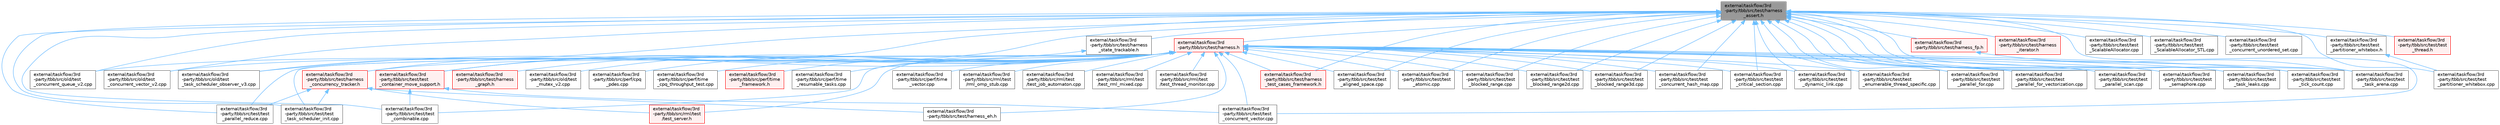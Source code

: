 digraph "external/taskflow/3rd-party/tbb/src/test/harness_assert.h"
{
 // LATEX_PDF_SIZE
  bgcolor="transparent";
  edge [fontname=Helvetica,fontsize=10,labelfontname=Helvetica,labelfontsize=10];
  node [fontname=Helvetica,fontsize=10,shape=box,height=0.2,width=0.4];
  Node1 [id="Node000001",label="external/taskflow/3rd\l-party/tbb/src/test/harness\l_assert.h",height=0.2,width=0.4,color="gray40", fillcolor="grey60", style="filled", fontcolor="black",tooltip=" "];
  Node1 -> Node2 [id="edge1_Node000001_Node000002",dir="back",color="steelblue1",style="solid",tooltip=" "];
  Node2 [id="Node000002",label="external/taskflow/3rd\l-party/tbb/src/old/test\l_concurrent_queue_v2.cpp",height=0.2,width=0.4,color="grey40", fillcolor="white", style="filled",URL="$test__concurrent__queue__v2_8cpp.html",tooltip=" "];
  Node1 -> Node3 [id="edge2_Node000001_Node000003",dir="back",color="steelblue1",style="solid",tooltip=" "];
  Node3 [id="Node000003",label="external/taskflow/3rd\l-party/tbb/src/old/test\l_concurrent_vector_v2.cpp",height=0.2,width=0.4,color="grey40", fillcolor="white", style="filled",URL="$test__concurrent__vector__v2_8cpp.html",tooltip=" "];
  Node1 -> Node4 [id="edge3_Node000001_Node000004",dir="back",color="steelblue1",style="solid",tooltip=" "];
  Node4 [id="Node000004",label="external/taskflow/3rd\l-party/tbb/src/old/test\l_task_scheduler_observer_v3.cpp",height=0.2,width=0.4,color="grey40", fillcolor="white", style="filled",URL="$test__task__scheduler__observer__v3_8cpp.html",tooltip=" "];
  Node1 -> Node5 [id="edge4_Node000001_Node000005",dir="back",color="steelblue1",style="solid",tooltip=" "];
  Node5 [id="Node000005",label="external/taskflow/3rd\l-party/tbb/src/test/harness.h",height=0.2,width=0.4,color="red", fillcolor="#FFF0F0", style="filled",URL="$harness_8h.html",tooltip=" "];
  Node5 -> Node2 [id="edge5_Node000005_Node000002",dir="back",color="steelblue1",style="solid",tooltip=" "];
  Node5 -> Node3 [id="edge6_Node000005_Node000003",dir="back",color="steelblue1",style="solid",tooltip=" "];
  Node5 -> Node6 [id="edge7_Node000005_Node000006",dir="back",color="steelblue1",style="solid",tooltip=" "];
  Node6 [id="Node000006",label="external/taskflow/3rd\l-party/tbb/src/old/test\l_mutex_v2.cpp",height=0.2,width=0.4,color="grey40", fillcolor="white", style="filled",URL="$test__mutex__v2_8cpp.html",tooltip=" "];
  Node5 -> Node4 [id="edge8_Node000005_Node000004",dir="back",color="steelblue1",style="solid",tooltip=" "];
  Node5 -> Node7 [id="edge9_Node000005_Node000007",dir="back",color="steelblue1",style="solid",tooltip=" "];
  Node7 [id="Node000007",label="external/taskflow/3rd\l-party/tbb/src/perf/cpq\l_pdes.cpp",height=0.2,width=0.4,color="grey40", fillcolor="white", style="filled",URL="$cpq__pdes_8cpp.html",tooltip=" "];
  Node5 -> Node8 [id="edge10_Node000005_Node000008",dir="back",color="steelblue1",style="solid",tooltip=" "];
  Node8 [id="Node000008",label="external/taskflow/3rd\l-party/tbb/src/perf/time\l_cpq_throughput_test.cpp",height=0.2,width=0.4,color="grey40", fillcolor="white", style="filled",URL="$time__cpq__throughput__test_8cpp.html",tooltip=" "];
  Node5 -> Node9 [id="edge11_Node000005_Node000009",dir="back",color="steelblue1",style="solid",tooltip=" "];
  Node9 [id="Node000009",label="external/taskflow/3rd\l-party/tbb/src/perf/time\l_framework.h",height=0.2,width=0.4,color="red", fillcolor="#FFF0F0", style="filled",URL="$time__framework_8h.html",tooltip=" "];
  Node5 -> Node13 [id="edge12_Node000005_Node000013",dir="back",color="steelblue1",style="solid",tooltip=" "];
  Node13 [id="Node000013",label="external/taskflow/3rd\l-party/tbb/src/perf/time\l_resumable_tasks.cpp",height=0.2,width=0.4,color="grey40", fillcolor="white", style="filled",URL="$time__resumable__tasks_8cpp.html",tooltip=" "];
  Node5 -> Node14 [id="edge13_Node000005_Node000014",dir="back",color="steelblue1",style="solid",tooltip=" "];
  Node14 [id="Node000014",label="external/taskflow/3rd\l-party/tbb/src/perf/time\l_vector.cpp",height=0.2,width=0.4,color="grey40", fillcolor="white", style="filled",URL="$time__vector_8cpp.html",tooltip=" "];
  Node5 -> Node15 [id="edge14_Node000005_Node000015",dir="back",color="steelblue1",style="solid",tooltip=" "];
  Node15 [id="Node000015",label="external/taskflow/3rd\l-party/tbb/src/rml/test\l/rml_omp_stub.cpp",height=0.2,width=0.4,color="grey40", fillcolor="white", style="filled",URL="$rml__omp__stub_8cpp.html",tooltip=" "];
  Node5 -> Node16 [id="edge15_Node000005_Node000016",dir="back",color="steelblue1",style="solid",tooltip=" "];
  Node16 [id="Node000016",label="external/taskflow/3rd\l-party/tbb/src/rml/test\l/test_job_automaton.cpp",height=0.2,width=0.4,color="grey40", fillcolor="white", style="filled",URL="$test__job__automaton_8cpp.html",tooltip=" "];
  Node5 -> Node17 [id="edge16_Node000005_Node000017",dir="back",color="steelblue1",style="solid",tooltip=" "];
  Node17 [id="Node000017",label="external/taskflow/3rd\l-party/tbb/src/rml/test\l/test_rml_mixed.cpp",height=0.2,width=0.4,color="grey40", fillcolor="white", style="filled",URL="$test__rml__mixed_8cpp.html",tooltip=" "];
  Node5 -> Node18 [id="edge17_Node000005_Node000018",dir="back",color="steelblue1",style="solid",tooltip=" "];
  Node18 [id="Node000018",label="external/taskflow/3rd\l-party/tbb/src/rml/test\l/test_server.h",height=0.2,width=0.4,color="red", fillcolor="#FFF0F0", style="filled",URL="$test__server_8h.html",tooltip=" "];
  Node5 -> Node21 [id="edge18_Node000005_Node000021",dir="back",color="steelblue1",style="solid",tooltip=" "];
  Node21 [id="Node000021",label="external/taskflow/3rd\l-party/tbb/src/rml/test\l/test_thread_monitor.cpp",height=0.2,width=0.4,color="grey40", fillcolor="white", style="filled",URL="$test__thread__monitor_8cpp.html",tooltip=" "];
  Node5 -> Node22 [id="edge19_Node000005_Node000022",dir="back",color="steelblue1",style="solid",tooltip=" "];
  Node22 [id="Node000022",label="external/taskflow/3rd\l-party/tbb/src/test/harness\l_concurrency_tracker.h",height=0.2,width=0.4,color="red", fillcolor="#FFF0F0", style="filled",URL="$harness__concurrency__tracker_8h.html",tooltip=" "];
  Node22 -> Node18 [id="edge20_Node000022_Node000018",dir="back",color="steelblue1",style="solid",tooltip=" "];
  Node22 -> Node23 [id="edge21_Node000022_Node000023",dir="back",color="steelblue1",style="solid",tooltip=" "];
  Node23 [id="Node000023",label="external/taskflow/3rd\l-party/tbb/src/test/harness_eh.h",height=0.2,width=0.4,color="grey40", fillcolor="white", style="filled",URL="$harness__eh_8h.html",tooltip=" "];
  Node22 -> Node25 [id="edge22_Node000022_Node000025",dir="back",color="steelblue1",style="solid",tooltip=" "];
  Node25 [id="Node000025",label="external/taskflow/3rd\l-party/tbb/src/test/test\l_parallel_reduce.cpp",height=0.2,width=0.4,color="grey40", fillcolor="white", style="filled",URL="$test__parallel__reduce_8cpp.html",tooltip=" "];
  Node22 -> Node29 [id="edge23_Node000022_Node000029",dir="back",color="steelblue1",style="solid",tooltip=" "];
  Node29 [id="Node000029",label="external/taskflow/3rd\l-party/tbb/src/test/test\l_task_scheduler_init.cpp",height=0.2,width=0.4,color="grey40", fillcolor="white", style="filled",URL="$test__task__scheduler__init_8cpp.html",tooltip=" "];
  Node5 -> Node23 [id="edge24_Node000005_Node000023",dir="back",color="steelblue1",style="solid",tooltip=" "];
  Node5 -> Node30 [id="edge25_Node000005_Node000030",dir="back",color="steelblue1",style="solid",tooltip=" "];
  Node30 [id="Node000030",label="external/taskflow/3rd\l-party/tbb/src/test/harness\l_graph.h",height=0.2,width=0.4,color="red", fillcolor="#FFF0F0", style="filled",URL="$harness__graph_8h.html",tooltip=" "];
  Node5 -> Node54 [id="edge26_Node000005_Node000054",dir="back",color="steelblue1",style="solid",tooltip=" "];
  Node54 [id="Node000054",label="external/taskflow/3rd\l-party/tbb/src/test/harness\l_test_cases_framework.h",height=0.2,width=0.4,color="red", fillcolor="#FFF0F0", style="filled",URL="$harness__test__cases__framework_8h.html",tooltip=" "];
  Node5 -> Node57 [id="edge27_Node000005_Node000057",dir="back",color="steelblue1",style="solid",tooltip=" "];
  Node57 [id="Node000057",label="external/taskflow/3rd\l-party/tbb/src/test/test\l_aligned_space.cpp",height=0.2,width=0.4,color="grey40", fillcolor="white", style="filled",URL="$test__aligned__space_8cpp.html",tooltip=" "];
  Node5 -> Node68 [id="edge28_Node000005_Node000068",dir="back",color="steelblue1",style="solid",tooltip=" "];
  Node68 [id="Node000068",label="external/taskflow/3rd\l-party/tbb/src/test/test\l_atomic.cpp",height=0.2,width=0.4,color="grey40", fillcolor="white", style="filled",URL="$test__atomic_8cpp.html",tooltip=" "];
  Node5 -> Node69 [id="edge29_Node000005_Node000069",dir="back",color="steelblue1",style="solid",tooltip=" "];
  Node69 [id="Node000069",label="external/taskflow/3rd\l-party/tbb/src/test/test\l_blocked_range.cpp",height=0.2,width=0.4,color="grey40", fillcolor="white", style="filled",URL="$test__blocked__range_8cpp.html",tooltip=" "];
  Node5 -> Node70 [id="edge30_Node000005_Node000070",dir="back",color="steelblue1",style="solid",tooltip=" "];
  Node70 [id="Node000070",label="external/taskflow/3rd\l-party/tbb/src/test/test\l_blocked_range2d.cpp",height=0.2,width=0.4,color="grey40", fillcolor="white", style="filled",URL="$test__blocked__range2d_8cpp.html",tooltip=" "];
  Node5 -> Node71 [id="edge31_Node000005_Node000071",dir="back",color="steelblue1",style="solid",tooltip=" "];
  Node71 [id="Node000071",label="external/taskflow/3rd\l-party/tbb/src/test/test\l_blocked_range3d.cpp",height=0.2,width=0.4,color="grey40", fillcolor="white", style="filled",URL="$test__blocked__range3d_8cpp.html",tooltip=" "];
  Node5 -> Node76 [id="edge32_Node000005_Node000076",dir="back",color="steelblue1",style="solid",tooltip=" "];
  Node76 [id="Node000076",label="external/taskflow/3rd\l-party/tbb/src/test/test\l_combinable.cpp",height=0.2,width=0.4,color="grey40", fillcolor="white", style="filled",URL="$test__combinable_8cpp.html",tooltip=" "];
  Node5 -> Node83 [id="edge33_Node000005_Node000083",dir="back",color="steelblue1",style="solid",tooltip=" "];
  Node83 [id="Node000083",label="external/taskflow/3rd\l-party/tbb/src/test/test\l_concurrent_hash_map.cpp",height=0.2,width=0.4,color="grey40", fillcolor="white", style="filled",URL="$test__concurrent__hash__map_8cpp.html",tooltip=" "];
  Node5 -> Node90 [id="edge34_Node000005_Node000090",dir="back",color="steelblue1",style="solid",tooltip=" "];
  Node90 [id="Node000090",label="external/taskflow/3rd\l-party/tbb/src/test/test\l_concurrent_vector.cpp",height=0.2,width=0.4,color="grey40", fillcolor="white", style="filled",URL="$test__concurrent__vector_8cpp.html",tooltip=" "];
  Node5 -> Node93 [id="edge35_Node000005_Node000093",dir="back",color="steelblue1",style="solid",tooltip=" "];
  Node93 [id="Node000093",label="external/taskflow/3rd\l-party/tbb/src/test/test\l_container_move_support.h",height=0.2,width=0.4,color="red", fillcolor="#FFF0F0", style="filled",URL="$test__container__move__support_8h.html",tooltip=" "];
  Node93 -> Node76 [id="edge36_Node000093_Node000076",dir="back",color="steelblue1",style="solid",tooltip=" "];
  Node93 -> Node90 [id="edge37_Node000093_Node000090",dir="back",color="steelblue1",style="solid",tooltip=" "];
  Node5 -> Node94 [id="edge38_Node000005_Node000094",dir="back",color="steelblue1",style="solid",tooltip=" "];
  Node94 [id="Node000094",label="external/taskflow/3rd\l-party/tbb/src/test/test\l_critical_section.cpp",height=0.2,width=0.4,color="grey40", fillcolor="white", style="filled",URL="$test__critical__section_8cpp.html",tooltip=" "];
  Node5 -> Node95 [id="edge39_Node000005_Node000095",dir="back",color="steelblue1",style="solid",tooltip=" "];
  Node95 [id="Node000095",label="external/taskflow/3rd\l-party/tbb/src/test/test\l_dynamic_link.cpp",height=0.2,width=0.4,color="grey40", fillcolor="white", style="filled",URL="$test__dynamic__link_8cpp.html",tooltip=" "];
  Node5 -> Node99 [id="edge40_Node000005_Node000099",dir="back",color="steelblue1",style="solid",tooltip=" "];
  Node99 [id="Node000099",label="external/taskflow/3rd\l-party/tbb/src/test/test\l_enumerable_thread_specific.cpp",height=0.2,width=0.4,color="grey40", fillcolor="white", style="filled",URL="$test__enumerable__thread__specific_8cpp.html",tooltip=" "];
  Node5 -> Node134 [id="edge41_Node000005_Node000134",dir="back",color="steelblue1",style="solid",tooltip=" "];
  Node134 [id="Node000134",label="external/taskflow/3rd\l-party/tbb/src/test/test\l_parallel_for.cpp",height=0.2,width=0.4,color="grey40", fillcolor="white", style="filled",URL="$test__parallel__for_8cpp.html",tooltip=" "];
  Node5 -> Node136 [id="edge42_Node000005_Node000136",dir="back",color="steelblue1",style="solid",tooltip=" "];
  Node136 [id="Node000136",label="external/taskflow/3rd\l-party/tbb/src/test/test\l_parallel_for_vectorization.cpp",height=0.2,width=0.4,color="grey40", fillcolor="white", style="filled",URL="$test__parallel__for__vectorization_8cpp.html",tooltip=" "];
  Node5 -> Node25 [id="edge43_Node000005_Node000025",dir="back",color="steelblue1",style="solid",tooltip=" "];
  Node5 -> Node139 [id="edge44_Node000005_Node000139",dir="back",color="steelblue1",style="solid",tooltip=" "];
  Node139 [id="Node000139",label="external/taskflow/3rd\l-party/tbb/src/test/test\l_parallel_scan.cpp",height=0.2,width=0.4,color="grey40", fillcolor="white", style="filled",URL="$test__parallel__scan_8cpp.html",tooltip=" "];
  Node5 -> Node149 [id="edge45_Node000005_Node000149",dir="back",color="steelblue1",style="solid",tooltip=" "];
  Node149 [id="Node000149",label="external/taskflow/3rd\l-party/tbb/src/test/test\l_semaphore.cpp",height=0.2,width=0.4,color="grey40", fillcolor="white", style="filled",URL="$test__semaphore_8cpp.html",tooltip=" "];
  Node5 -> Node154 [id="edge46_Node000005_Node000154",dir="back",color="steelblue1",style="solid",tooltip=" "];
  Node154 [id="Node000154",label="external/taskflow/3rd\l-party/tbb/src/test/test\l_task_arena.cpp",height=0.2,width=0.4,color="grey40", fillcolor="white", style="filled",URL="$test__task__arena_8cpp.html",tooltip=" "];
  Node5 -> Node157 [id="edge47_Node000005_Node000157",dir="back",color="steelblue1",style="solid",tooltip=" "];
  Node157 [id="Node000157",label="external/taskflow/3rd\l-party/tbb/src/test/test\l_task_leaks.cpp",height=0.2,width=0.4,color="grey40", fillcolor="white", style="filled",URL="$test__task__leaks_8cpp.html",tooltip=" "];
  Node5 -> Node29 [id="edge48_Node000005_Node000029",dir="back",color="steelblue1",style="solid",tooltip=" "];
  Node5 -> Node165 [id="edge49_Node000005_Node000165",dir="back",color="steelblue1",style="solid",tooltip=" "];
  Node165 [id="Node000165",label="external/taskflow/3rd\l-party/tbb/src/test/test\l_tick_count.cpp",height=0.2,width=0.4,color="grey40", fillcolor="white", style="filled",URL="$test__tick__count_8cpp.html",tooltip=" "];
  Node1 -> Node22 [id="edge50_Node000001_Node000022",dir="back",color="steelblue1",style="solid",tooltip=" "];
  Node1 -> Node168 [id="edge51_Node000001_Node000168",dir="back",color="steelblue1",style="solid",tooltip=" "];
  Node168 [id="Node000168",label="external/taskflow/3rd\l-party/tbb/src/test/harness_fp.h",height=0.2,width=0.4,color="red", fillcolor="#FFF0F0", style="filled",URL="$harness__fp_8h.html",tooltip=" "];
  Node168 -> Node154 [id="edge52_Node000168_Node000154",dir="back",color="steelblue1",style="solid",tooltip=" "];
  Node1 -> Node169 [id="edge53_Node000001_Node000169",dir="back",color="steelblue1",style="solid",tooltip=" "];
  Node169 [id="Node000169",label="external/taskflow/3rd\l-party/tbb/src/test/harness\l_iterator.h",height=0.2,width=0.4,color="red", fillcolor="#FFF0F0", style="filled",URL="$harness__iterator_8h.html",tooltip=" "];
  Node1 -> Node170 [id="edge54_Node000001_Node000170",dir="back",color="steelblue1",style="solid",tooltip=" "];
  Node170 [id="Node000170",label="external/taskflow/3rd\l-party/tbb/src/test/harness\l_state_trackable.h",height=0.2,width=0.4,color="grey40", fillcolor="white", style="filled",URL="$harness__state__trackable_8h.html",tooltip=" "];
  Node170 -> Node93 [id="edge55_Node000170_Node000093",dir="back",color="steelblue1",style="solid",tooltip=" "];
  Node1 -> Node54 [id="edge56_Node000001_Node000054",dir="back",color="steelblue1",style="solid",tooltip=" "];
  Node1 -> Node59 [id="edge57_Node000001_Node000059",dir="back",color="steelblue1",style="solid",tooltip=" "];
  Node59 [id="Node000059",label="external/taskflow/3rd\l-party/tbb/src/test/test\l_ScalableAllocator.cpp",height=0.2,width=0.4,color="grey40", fillcolor="white", style="filled",URL="$test___scalable_allocator_8cpp.html",tooltip=" "];
  Node1 -> Node62 [id="edge58_Node000001_Node000062",dir="back",color="steelblue1",style="solid",tooltip=" "];
  Node62 [id="Node000062",label="external/taskflow/3rd\l-party/tbb/src/test/test\l_ScalableAllocator_STL.cpp",height=0.2,width=0.4,color="grey40", fillcolor="white", style="filled",URL="$test___scalable_allocator___s_t_l_8cpp.html",tooltip=" "];
  Node1 -> Node57 [id="edge59_Node000001_Node000057",dir="back",color="steelblue1",style="solid",tooltip=" "];
  Node1 -> Node68 [id="edge60_Node000001_Node000068",dir="back",color="steelblue1",style="solid",tooltip=" "];
  Node1 -> Node69 [id="edge61_Node000001_Node000069",dir="back",color="steelblue1",style="solid",tooltip=" "];
  Node1 -> Node70 [id="edge62_Node000001_Node000070",dir="back",color="steelblue1",style="solid",tooltip=" "];
  Node1 -> Node71 [id="edge63_Node000001_Node000071",dir="back",color="steelblue1",style="solid",tooltip=" "];
  Node1 -> Node76 [id="edge64_Node000001_Node000076",dir="back",color="steelblue1",style="solid",tooltip=" "];
  Node1 -> Node83 [id="edge65_Node000001_Node000083",dir="back",color="steelblue1",style="solid",tooltip=" "];
  Node1 -> Node82 [id="edge66_Node000001_Node000082",dir="back",color="steelblue1",style="solid",tooltip=" "];
  Node82 [id="Node000082",label="external/taskflow/3rd\l-party/tbb/src/test/test\l_concurrent_unordered_set.cpp",height=0.2,width=0.4,color="grey40", fillcolor="white", style="filled",URL="$test__concurrent__unordered__set_8cpp.html",tooltip=" "];
  Node1 -> Node90 [id="edge67_Node000001_Node000090",dir="back",color="steelblue1",style="solid",tooltip=" "];
  Node1 -> Node93 [id="edge68_Node000001_Node000093",dir="back",color="steelblue1",style="solid",tooltip=" "];
  Node1 -> Node94 [id="edge69_Node000001_Node000094",dir="back",color="steelblue1",style="solid",tooltip=" "];
  Node1 -> Node95 [id="edge70_Node000001_Node000095",dir="back",color="steelblue1",style="solid",tooltip=" "];
  Node1 -> Node99 [id="edge71_Node000001_Node000099",dir="back",color="steelblue1",style="solid",tooltip=" "];
  Node1 -> Node134 [id="edge72_Node000001_Node000134",dir="back",color="steelblue1",style="solid",tooltip=" "];
  Node1 -> Node136 [id="edge73_Node000001_Node000136",dir="back",color="steelblue1",style="solid",tooltip=" "];
  Node1 -> Node25 [id="edge74_Node000001_Node000025",dir="back",color="steelblue1",style="solid",tooltip=" "];
  Node1 -> Node139 [id="edge75_Node000001_Node000139",dir="back",color="steelblue1",style="solid",tooltip=" "];
  Node1 -> Node144 [id="edge76_Node000001_Node000144",dir="back",color="steelblue1",style="solid",tooltip=" "];
  Node144 [id="Node000144",label="external/taskflow/3rd\l-party/tbb/src/test/test\l_partitioner_whitebox.cpp",height=0.2,width=0.4,color="grey40", fillcolor="white", style="filled",URL="$test__partitioner__whitebox_8cpp.html",tooltip=" "];
  Node1 -> Node143 [id="edge77_Node000001_Node000143",dir="back",color="steelblue1",style="solid",tooltip=" "];
  Node143 [id="Node000143",label="external/taskflow/3rd\l-party/tbb/src/test/test\l_partitioner_whitebox.h",height=0.2,width=0.4,color="grey40", fillcolor="white", style="filled",URL="$test__partitioner__whitebox_8h.html",tooltip=" "];
  Node143 -> Node144 [id="edge78_Node000143_Node000144",dir="back",color="steelblue1",style="solid",tooltip=" "];
  Node1 -> Node149 [id="edge79_Node000001_Node000149",dir="back",color="steelblue1",style="solid",tooltip=" "];
  Node1 -> Node154 [id="edge80_Node000001_Node000154",dir="back",color="steelblue1",style="solid",tooltip=" "];
  Node1 -> Node157 [id="edge81_Node000001_Node000157",dir="back",color="steelblue1",style="solid",tooltip=" "];
  Node1 -> Node29 [id="edge82_Node000001_Node000029",dir="back",color="steelblue1",style="solid",tooltip=" "];
  Node1 -> Node171 [id="edge83_Node000001_Node000171",dir="back",color="steelblue1",style="solid",tooltip=" "];
  Node171 [id="Node000171",label="external/taskflow/3rd\l-party/tbb/src/test/test\l_thread.h",height=0.2,width=0.4,color="red", fillcolor="#FFF0F0", style="filled",URL="$test__thread_8h.html",tooltip=" "];
  Node1 -> Node165 [id="edge84_Node000001_Node000165",dir="back",color="steelblue1",style="solid",tooltip=" "];
}
